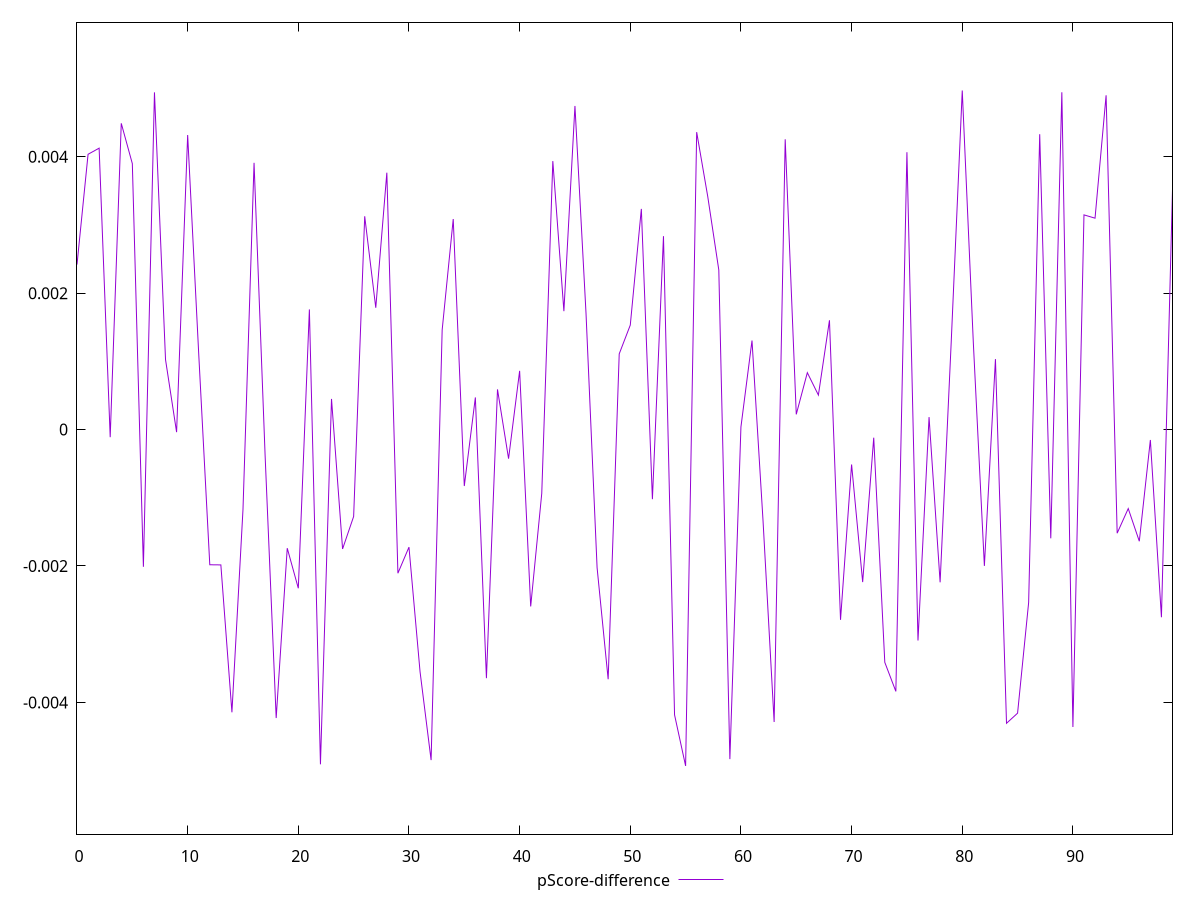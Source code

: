 reset

$pScoreDifference <<EOF
0 0.002419489546719812
1 0.004036367439605372
2 0.0041261990177234725
3 -0.00011151286751213962
4 0.004490314806611717
5 0.0038990026417598106
6 -0.0020116062267443724
7 0.0049440439554849225
8 0.0010256961707797857
9 -0.0000377402992337017
10 0.004318557959232749
11 0.001109746195766828
12 -0.001982270801273625
13 -0.0019842733210954644
14 -0.004145844763156714
15 -0.0011725005054832732
16 0.003911159450391333
17 -0.00038062763447024167
18 -0.00422975226044886
19 -0.001739204819562322
20 -0.002326622926311861
21 0.0017616312559230601
22 -0.0049085083585149875
23 0.00044931322796702006
24 -0.0017502718551741236
25 -0.00127437634768017
26 0.0031273105531947343
27 0.0017858154995262568
28 0.0037661354687141407
29 -0.0021062988862091264
30 -0.0017236803843143633
31 -0.003548613584457641
32 -0.004846346069372995
33 0.0014605885086062392
34 0.003086894587325917
35 -0.0008274026960797404
36 0.00047115024603848477
37 -0.003644827227286887
38 0.0005891519088570552
39 -0.0004263082676697824
40 0.0008607083225470324
41 -0.0025928361314173642
42 -0.0009366528649077666
43 0.00393631903583129
44 0.0017363102244790998
45 0.00474501666662297
46 0.0017029833203884848
47 -0.0020247020968596485
48 -0.003660536649624971
49 0.0011097698937224468
50 0.0015318587942464573
51 0.0032356453976050137
52 -0.0010205564184107008
53 0.00283548485118984
54 -0.004182840836274557
55 -0.0049317115950114065
56 0.004361122985967261
57 0.003417464541535617
58 0.0023395401147974088
59 -0.004832150231700548
60 0.00003826071493602534
61 0.0013055432362228253
62 -0.0013467401196599615
63 -0.004287798632404333
64 0.004256311968352147
65 0.00022273560837343664
66 0.0008342528892025594
67 0.0005056974595504804
68 0.0016025043999470662
69 -0.002790012504081882
70 -0.0005119543019897199
71 -0.002236037982732114
72 -0.00011915844590917879
73 -0.003412636996015281
74 -0.0038388397668025903
75 0.004066197112413739
76 -0.0030926958608593347
77 0.0001827121621559985
78 -0.002239412239587346
79 0.0012733698735490212
80 0.004971451708538258
81 0.0012766534353546577
82 -0.0019988059448915463
83 0.0010336070144702642
84 -0.004306529830099257
85 -0.004158026762696575
86 -0.002536120151352482
87 0.004330673641331606
88 -0.001594371545268411
89 0.004945725414967628
90 -0.004360573594435785
91 0.003147835258804646
92 0.003099432369928115
93 0.004901367424148706
94 -0.0015194806329792282
95 -0.001158292080108425
96 -0.0016373265721771196
97 -0.0001527503198898994
98 -0.0027518167351663347
99 0.003518902282915057
EOF

set key outside below
set xrange [0:99]
set yrange [-0.005931711595011407:0.005971451708538258]
set trange [-0.005931711595011407:0.005971451708538258]
set terminal svg size 640, 500 enhanced background rgb 'white'
set output "report_00013_2021-02-09T12-04-24.940Z/interactive/samples/pages+cached/pScore-difference/values.svg"

plot $pScoreDifference title "pScore-difference" with line

reset
